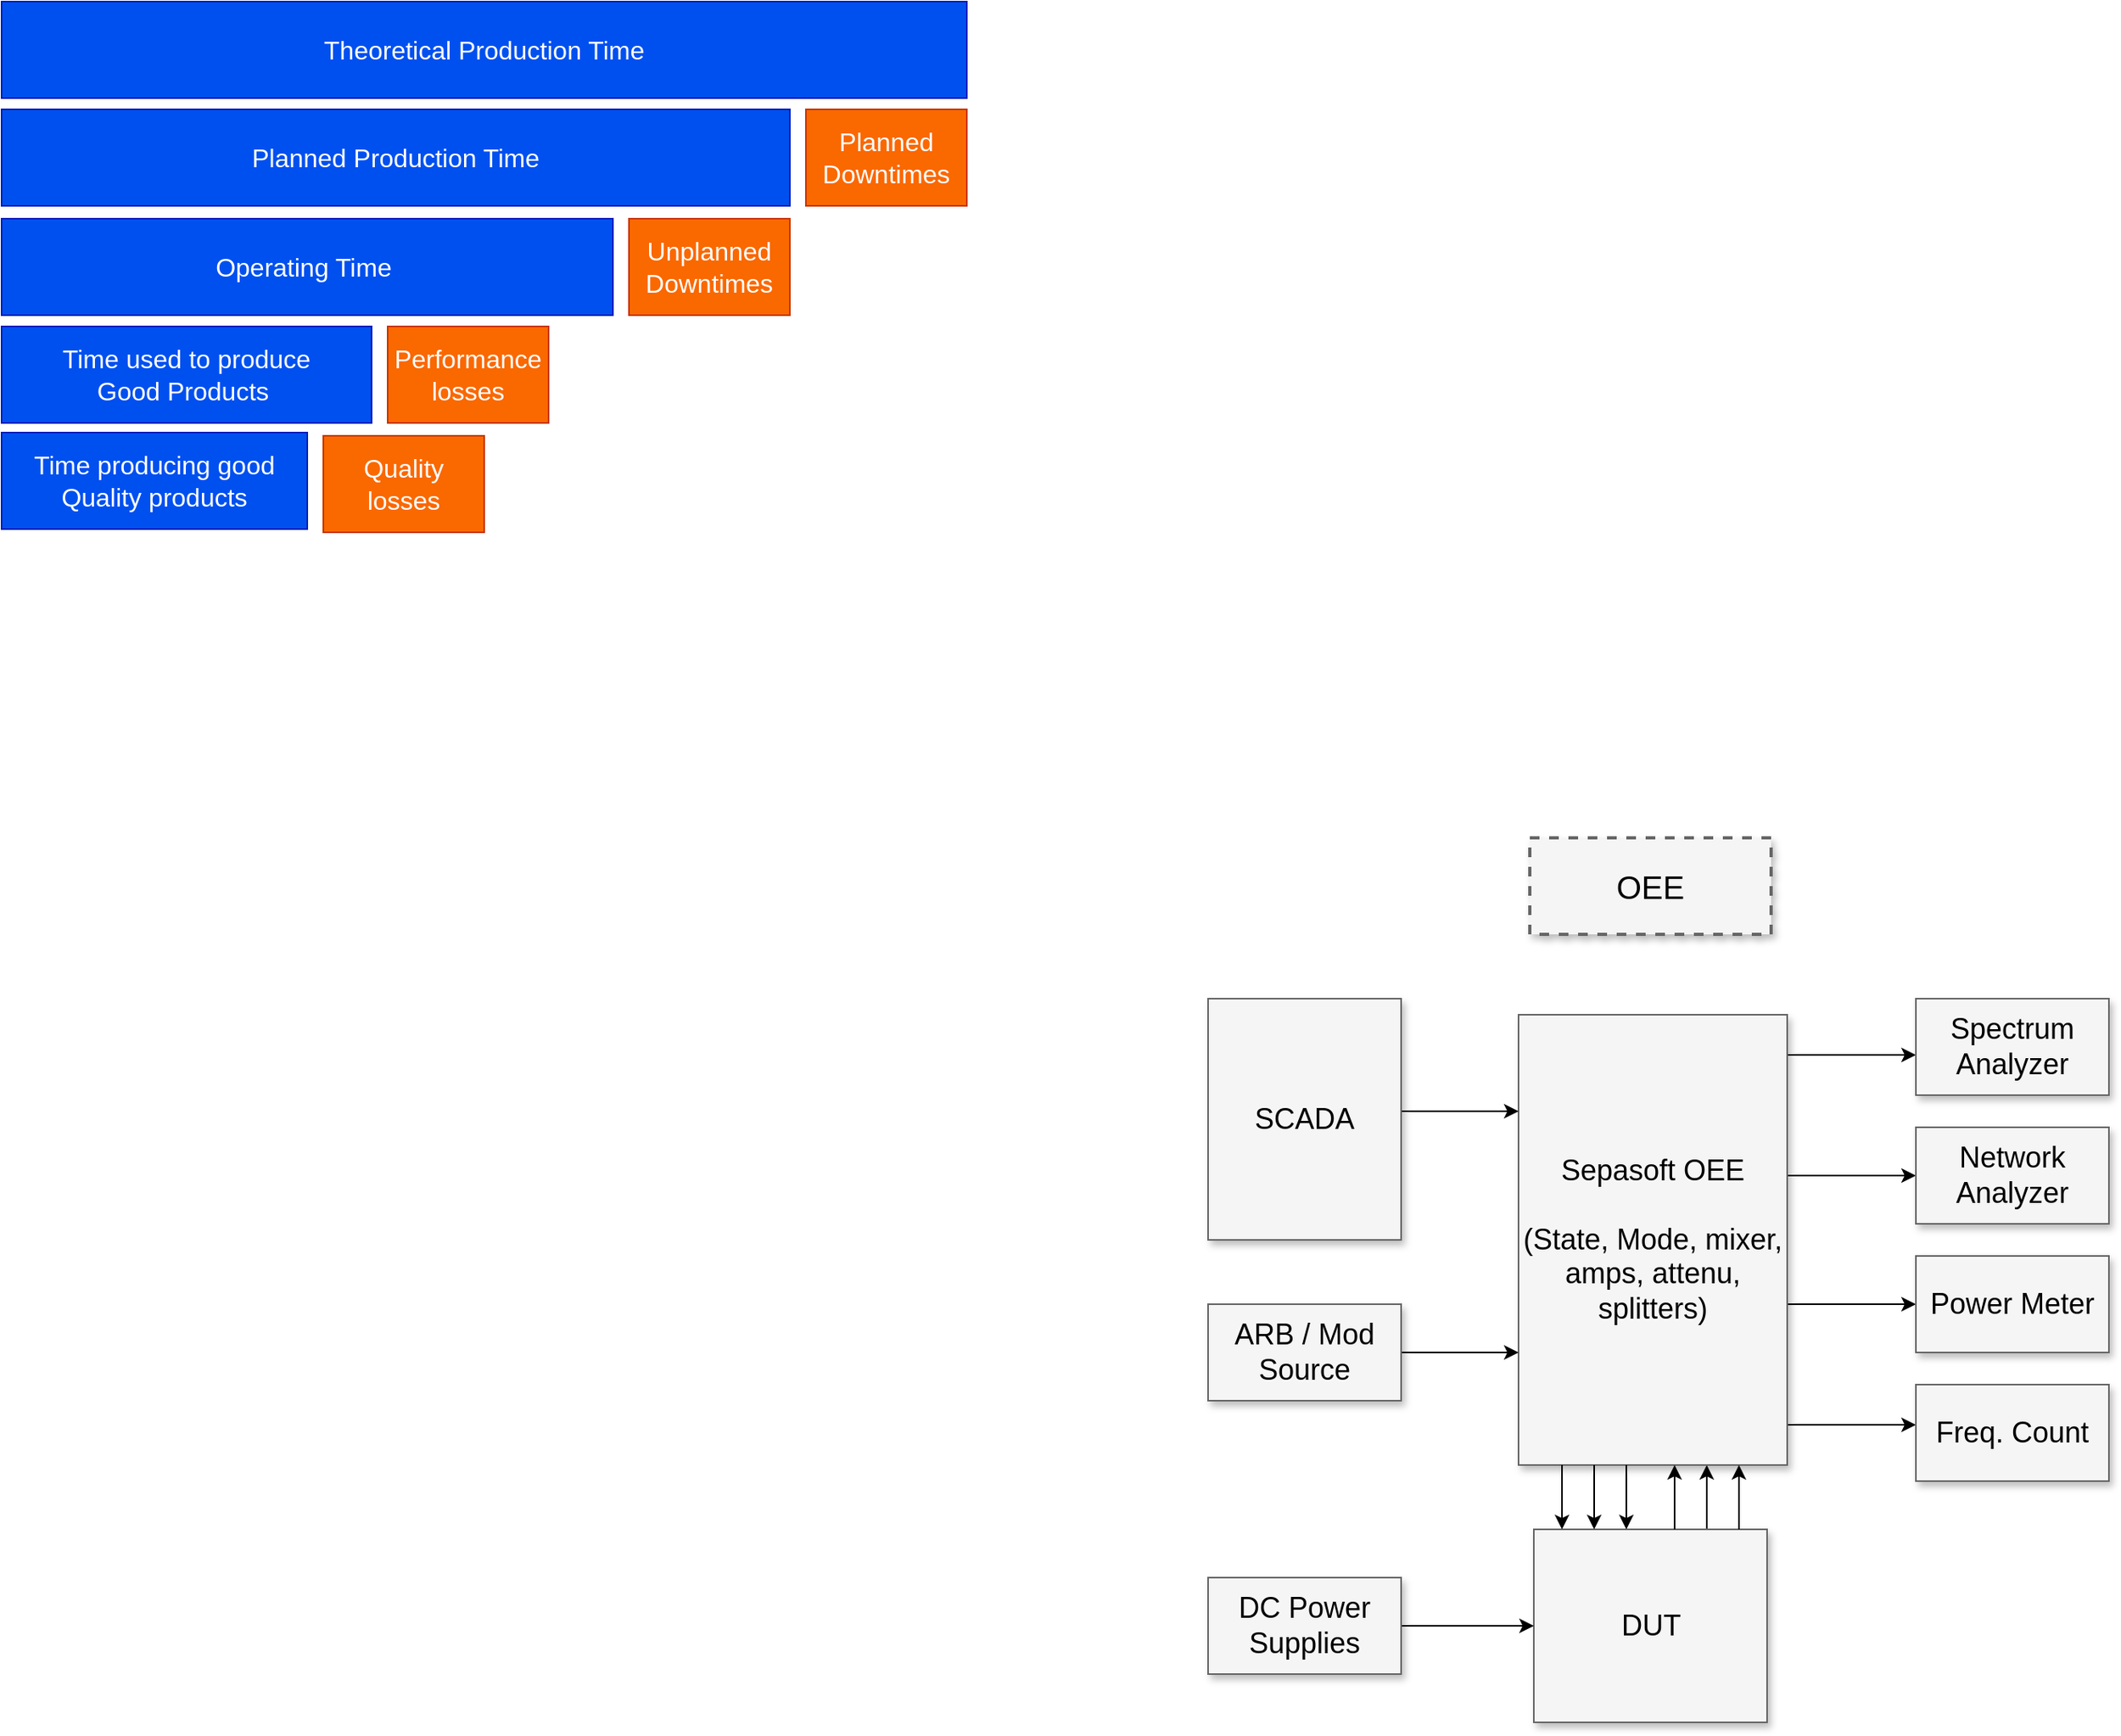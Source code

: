 <mxfile version="22.0.1" type="github">
  <diagram name="Page-1" id="90a13364-a465-7bf4-72fc-28e22215d7a0">
    <mxGraphModel dx="1467" dy="1462" grid="1" gridSize="10" guides="1" tooltips="1" connect="1" arrows="1" fold="1" page="1" pageScale="1.5" pageWidth="1169" pageHeight="826" background="none" math="0" shadow="0">
      <root>
        <mxCell id="0" style=";html=1;" />
        <mxCell id="1" style=";html=1;" parent="0" />
        <mxCell id="3a17f1ce550125da-1" value="OEE" style="whiteSpace=wrap;html=1;shadow=1;fontSize=20;fillColor=#f5f5f5;strokeColor=#666666;strokeWidth=2;dashed=1;" parent="1" vertex="1">
          <mxGeometry x="980" y="540" width="150" height="60" as="geometry" />
        </mxCell>
        <mxCell id="3a17f1ce550125da-13" style="edgeStyle=elbowEdgeStyle;rounded=0;html=1;startArrow=none;startFill=0;jettySize=auto;orthogonalLoop=1;fontSize=18;elbow=vertical;" parent="1" source="3a17f1ce550125da-2" target="3a17f1ce550125da-4" edge="1">
          <mxGeometry relative="1" as="geometry" />
        </mxCell>
        <mxCell id="3a17f1ce550125da-14" style="edgeStyle=elbowEdgeStyle;rounded=0;html=1;startArrow=none;startFill=0;jettySize=auto;orthogonalLoop=1;fontSize=18;elbow=vertical;" parent="1" source="3a17f1ce550125da-2" target="3a17f1ce550125da-5" edge="1">
          <mxGeometry relative="1" as="geometry" />
        </mxCell>
        <mxCell id="3a17f1ce550125da-15" style="edgeStyle=elbowEdgeStyle;rounded=0;html=1;startArrow=none;startFill=0;jettySize=auto;orthogonalLoop=1;fontSize=18;elbow=vertical;" parent="1" source="3a17f1ce550125da-2" target="3a17f1ce550125da-6" edge="1">
          <mxGeometry relative="1" as="geometry" />
        </mxCell>
        <mxCell id="3a17f1ce550125da-16" style="edgeStyle=elbowEdgeStyle;rounded=0;html=1;startArrow=none;startFill=0;jettySize=auto;orthogonalLoop=1;fontSize=18;elbow=vertical;" parent="1" source="3a17f1ce550125da-2" target="3a17f1ce550125da-7" edge="1">
          <mxGeometry relative="1" as="geometry" />
        </mxCell>
        <mxCell id="3a17f1ce550125da-17" style="edgeStyle=elbowEdgeStyle;rounded=0;html=1;startArrow=none;startFill=0;jettySize=auto;orthogonalLoop=1;fontSize=18;" parent="1" source="3a17f1ce550125da-10" target="3a17f1ce550125da-2" edge="1">
          <mxGeometry relative="1" as="geometry">
            <Array as="points">
              <mxPoint x="1090" y="950" />
            </Array>
          </mxGeometry>
        </mxCell>
        <mxCell id="3a17f1ce550125da-2" value="Sepasoft OEE&lt;div&gt;&lt;br&gt;&lt;/div&gt;&lt;div&gt;(State, Mode, mixer, amps, attenu, splitters)&lt;/div&gt;" style="whiteSpace=wrap;html=1;shadow=1;fontSize=18;fillColor=#f5f5f5;strokeColor=#666666;" parent="1" vertex="1">
          <mxGeometry x="973" y="650" width="167" height="280" as="geometry" />
        </mxCell>
        <mxCell id="3a17f1ce550125da-4" value="Spectrum Analyzer" style="whiteSpace=wrap;html=1;shadow=1;fontSize=18;fillColor=#f5f5f5;strokeColor=#666666;" parent="1" vertex="1">
          <mxGeometry x="1220" y="640" width="120" height="60" as="geometry" />
        </mxCell>
        <mxCell id="3a17f1ce550125da-5" value="Network Analyzer" style="whiteSpace=wrap;html=1;shadow=1;fontSize=18;fillColor=#f5f5f5;strokeColor=#666666;" parent="1" vertex="1">
          <mxGeometry x="1220" y="720" width="120" height="60" as="geometry" />
        </mxCell>
        <mxCell id="3a17f1ce550125da-6" value="Power Meter" style="whiteSpace=wrap;html=1;shadow=1;fontSize=18;fillColor=#f5f5f5;strokeColor=#666666;" parent="1" vertex="1">
          <mxGeometry x="1220" y="800" width="120" height="60" as="geometry" />
        </mxCell>
        <mxCell id="3a17f1ce550125da-7" value="Freq. Count" style="whiteSpace=wrap;html=1;shadow=1;fontSize=18;fillColor=#f5f5f5;strokeColor=#666666;" parent="1" vertex="1">
          <mxGeometry x="1220" y="880" width="120" height="60" as="geometry" />
        </mxCell>
        <mxCell id="3a17f1ce550125da-20" style="edgeStyle=elbowEdgeStyle;rounded=0;html=1;startArrow=none;startFill=0;jettySize=auto;orthogonalLoop=1;fontSize=18;elbow=vertical;" parent="1" source="3a17f1ce550125da-8" target="3a17f1ce550125da-2" edge="1">
          <mxGeometry relative="1" as="geometry">
            <Array as="points">
              <mxPoint x="940" y="710" />
            </Array>
          </mxGeometry>
        </mxCell>
        <mxCell id="3a17f1ce550125da-8" value="SCADA" style="whiteSpace=wrap;html=1;shadow=1;fontSize=18;fillColor=#f5f5f5;strokeColor=#666666;" parent="1" vertex="1">
          <mxGeometry x="780" y="640" width="120" height="150" as="geometry" />
        </mxCell>
        <mxCell id="3a17f1ce550125da-21" style="edgeStyle=elbowEdgeStyle;rounded=0;html=1;startArrow=none;startFill=0;jettySize=auto;orthogonalLoop=1;fontSize=18;elbow=vertical;" parent="1" source="3a17f1ce550125da-9" target="3a17f1ce550125da-2" edge="1">
          <mxGeometry relative="1" as="geometry" />
        </mxCell>
        <mxCell id="3a17f1ce550125da-9" value="ARB / Mod Source" style="whiteSpace=wrap;html=1;shadow=1;fontSize=18;fillColor=#f5f5f5;strokeColor=#666666;" parent="1" vertex="1">
          <mxGeometry x="780" y="830" width="120" height="60" as="geometry" />
        </mxCell>
        <mxCell id="3a17f1ce550125da-10" value="DUT" style="whiteSpace=wrap;html=1;shadow=1;fontSize=18;fillColor=#f5f5f5;strokeColor=#666666;" parent="1" vertex="1">
          <mxGeometry x="982.5" y="970" width="145" height="120" as="geometry" />
        </mxCell>
        <mxCell id="3a17f1ce550125da-18" style="edgeStyle=elbowEdgeStyle;rounded=0;html=1;startArrow=none;startFill=0;jettySize=auto;orthogonalLoop=1;fontSize=18;elbow=vertical;" parent="1" source="3a17f1ce550125da-11" target="3a17f1ce550125da-10" edge="1">
          <mxGeometry relative="1" as="geometry" />
        </mxCell>
        <mxCell id="3a17f1ce550125da-11" value="DC Power Supplies" style="whiteSpace=wrap;html=1;shadow=1;fontSize=18;fillColor=#f5f5f5;strokeColor=#666666;" parent="1" vertex="1">
          <mxGeometry x="780" y="1000" width="120" height="60" as="geometry" />
        </mxCell>
        <mxCell id="3a17f1ce550125da-22" style="edgeStyle=elbowEdgeStyle;rounded=0;html=1;startArrow=none;startFill=0;jettySize=auto;orthogonalLoop=1;fontSize=18;" parent="1" source="3a17f1ce550125da-10" target="3a17f1ce550125da-2" edge="1">
          <mxGeometry relative="1" as="geometry">
            <mxPoint x="1120" y="980" as="sourcePoint" />
            <mxPoint x="1120" y="940" as="targetPoint" />
            <Array as="points">
              <mxPoint x="1110" y="950" />
              <mxPoint x="1090" y="950" />
            </Array>
          </mxGeometry>
        </mxCell>
        <mxCell id="3a17f1ce550125da-23" style="edgeStyle=elbowEdgeStyle;rounded=0;html=1;startArrow=none;startFill=0;jettySize=auto;orthogonalLoop=1;fontSize=18;" parent="1" edge="1">
          <mxGeometry relative="1" as="geometry">
            <mxPoint x="1070" y="970" as="sourcePoint" />
            <mxPoint x="1070" y="930" as="targetPoint" />
            <Array as="points">
              <mxPoint x="1070" y="950" />
              <mxPoint x="1070" y="950" />
            </Array>
          </mxGeometry>
        </mxCell>
        <mxCell id="3a17f1ce550125da-24" style="edgeStyle=elbowEdgeStyle;rounded=0;html=1;startArrow=none;startFill=0;jettySize=auto;orthogonalLoop=1;fontSize=18;" parent="1" edge="1">
          <mxGeometry relative="1" as="geometry">
            <mxPoint x="1040" y="930" as="sourcePoint" />
            <mxPoint x="1040" y="970" as="targetPoint" />
            <Array as="points">
              <mxPoint x="1040" y="950" />
              <mxPoint x="1070" y="960" />
            </Array>
          </mxGeometry>
        </mxCell>
        <mxCell id="3a17f1ce550125da-25" style="edgeStyle=elbowEdgeStyle;rounded=0;html=1;startArrow=none;startFill=0;jettySize=auto;orthogonalLoop=1;fontSize=18;" parent="1" edge="1">
          <mxGeometry relative="1" as="geometry">
            <mxPoint x="1020" y="930" as="sourcePoint" />
            <mxPoint x="1020" y="970" as="targetPoint" />
            <Array as="points">
              <mxPoint x="1020" y="950" />
              <mxPoint x="1050" y="960" />
            </Array>
          </mxGeometry>
        </mxCell>
        <mxCell id="3a17f1ce550125da-26" style="edgeStyle=elbowEdgeStyle;rounded=0;html=1;startArrow=none;startFill=0;jettySize=auto;orthogonalLoop=1;fontSize=18;" parent="1" edge="1">
          <mxGeometry relative="1" as="geometry">
            <mxPoint x="1000" y="930" as="sourcePoint" />
            <mxPoint x="1000" y="970" as="targetPoint" />
            <Array as="points">
              <mxPoint x="1000" y="950" />
              <mxPoint x="1030" y="960" />
            </Array>
          </mxGeometry>
        </mxCell>
        <mxCell id="5pPigE-QQ9vPAHt9I9ky-1" value="Theoretical Production Time" style="rounded=0;whiteSpace=wrap;html=1;fontSize=16;fillColor=#0050ef;fontColor=#ffffff;strokeColor=#001DBC;" vertex="1" parent="1">
          <mxGeometry x="30" y="20" width="600" height="60" as="geometry" />
        </mxCell>
        <mxCell id="5pPigE-QQ9vPAHt9I9ky-2" value="Planned Production Time" style="rounded=0;whiteSpace=wrap;html=1;fontSize=16;fillColor=#0050ef;fontColor=#ffffff;strokeColor=#001DBC;" vertex="1" parent="1">
          <mxGeometry x="30" y="87" width="490" height="60" as="geometry" />
        </mxCell>
        <mxCell id="5pPigE-QQ9vPAHt9I9ky-3" value="Operating Time&amp;nbsp;" style="rounded=0;whiteSpace=wrap;html=1;fontSize=16;fillColor=#0050ef;fontColor=#ffffff;strokeColor=#001DBC;" vertex="1" parent="1">
          <mxGeometry x="30" y="155" width="380" height="60" as="geometry" />
        </mxCell>
        <mxCell id="5pPigE-QQ9vPAHt9I9ky-4" value="Time used to produce Good Products&amp;nbsp;" style="rounded=0;whiteSpace=wrap;html=1;fontSize=16;fillColor=#0050ef;fontColor=#ffffff;strokeColor=#001DBC;spacingLeft=25;spacingBottom=0;spacingRight=25;" vertex="1" parent="1">
          <mxGeometry x="30" y="222" width="230" height="60" as="geometry" />
        </mxCell>
        <mxCell id="5pPigE-QQ9vPAHt9I9ky-5" value="Time producing good Quality products" style="rounded=0;whiteSpace=wrap;html=1;fontSize=16;fillColor=#0050ef;fontColor=#ffffff;strokeColor=#001DBC;spacingLeft=0;spacingRight=0;" vertex="1" parent="1">
          <mxGeometry x="30" y="288" width="190" height="60" as="geometry" />
        </mxCell>
        <mxCell id="5pPigE-QQ9vPAHt9I9ky-6" value="Planned Downtimes" style="rounded=0;whiteSpace=wrap;html=1;fontSize=16;fillColor=#fa6800;strokeColor=#C73500;fontColor=#FFFFFF;" vertex="1" parent="1">
          <mxGeometry x="530" y="87" width="100" height="60" as="geometry" />
        </mxCell>
        <mxCell id="5pPigE-QQ9vPAHt9I9ky-7" value="Unplanned Downtimes" style="rounded=0;whiteSpace=wrap;html=1;fontSize=16;fillColor=#fa6800;strokeColor=#C73500;fontColor=#FFFFFF;" vertex="1" parent="1">
          <mxGeometry x="420" y="155" width="100" height="60" as="geometry" />
        </mxCell>
        <mxCell id="5pPigE-QQ9vPAHt9I9ky-8" value="Performance losses" style="rounded=0;whiteSpace=wrap;html=1;fontSize=16;fillColor=#fa6800;strokeColor=#C73500;fontColor=#FFFFFF;" vertex="1" parent="1">
          <mxGeometry x="270" y="222" width="100" height="60" as="geometry" />
        </mxCell>
        <mxCell id="5pPigE-QQ9vPAHt9I9ky-9" value="Quality losses" style="rounded=0;whiteSpace=wrap;html=1;fontSize=16;fillColor=#fa6800;strokeColor=#C73500;fontColor=#FFFFFF;" vertex="1" parent="1">
          <mxGeometry x="230" y="290" width="100" height="60" as="geometry" />
        </mxCell>
      </root>
    </mxGraphModel>
  </diagram>
</mxfile>
